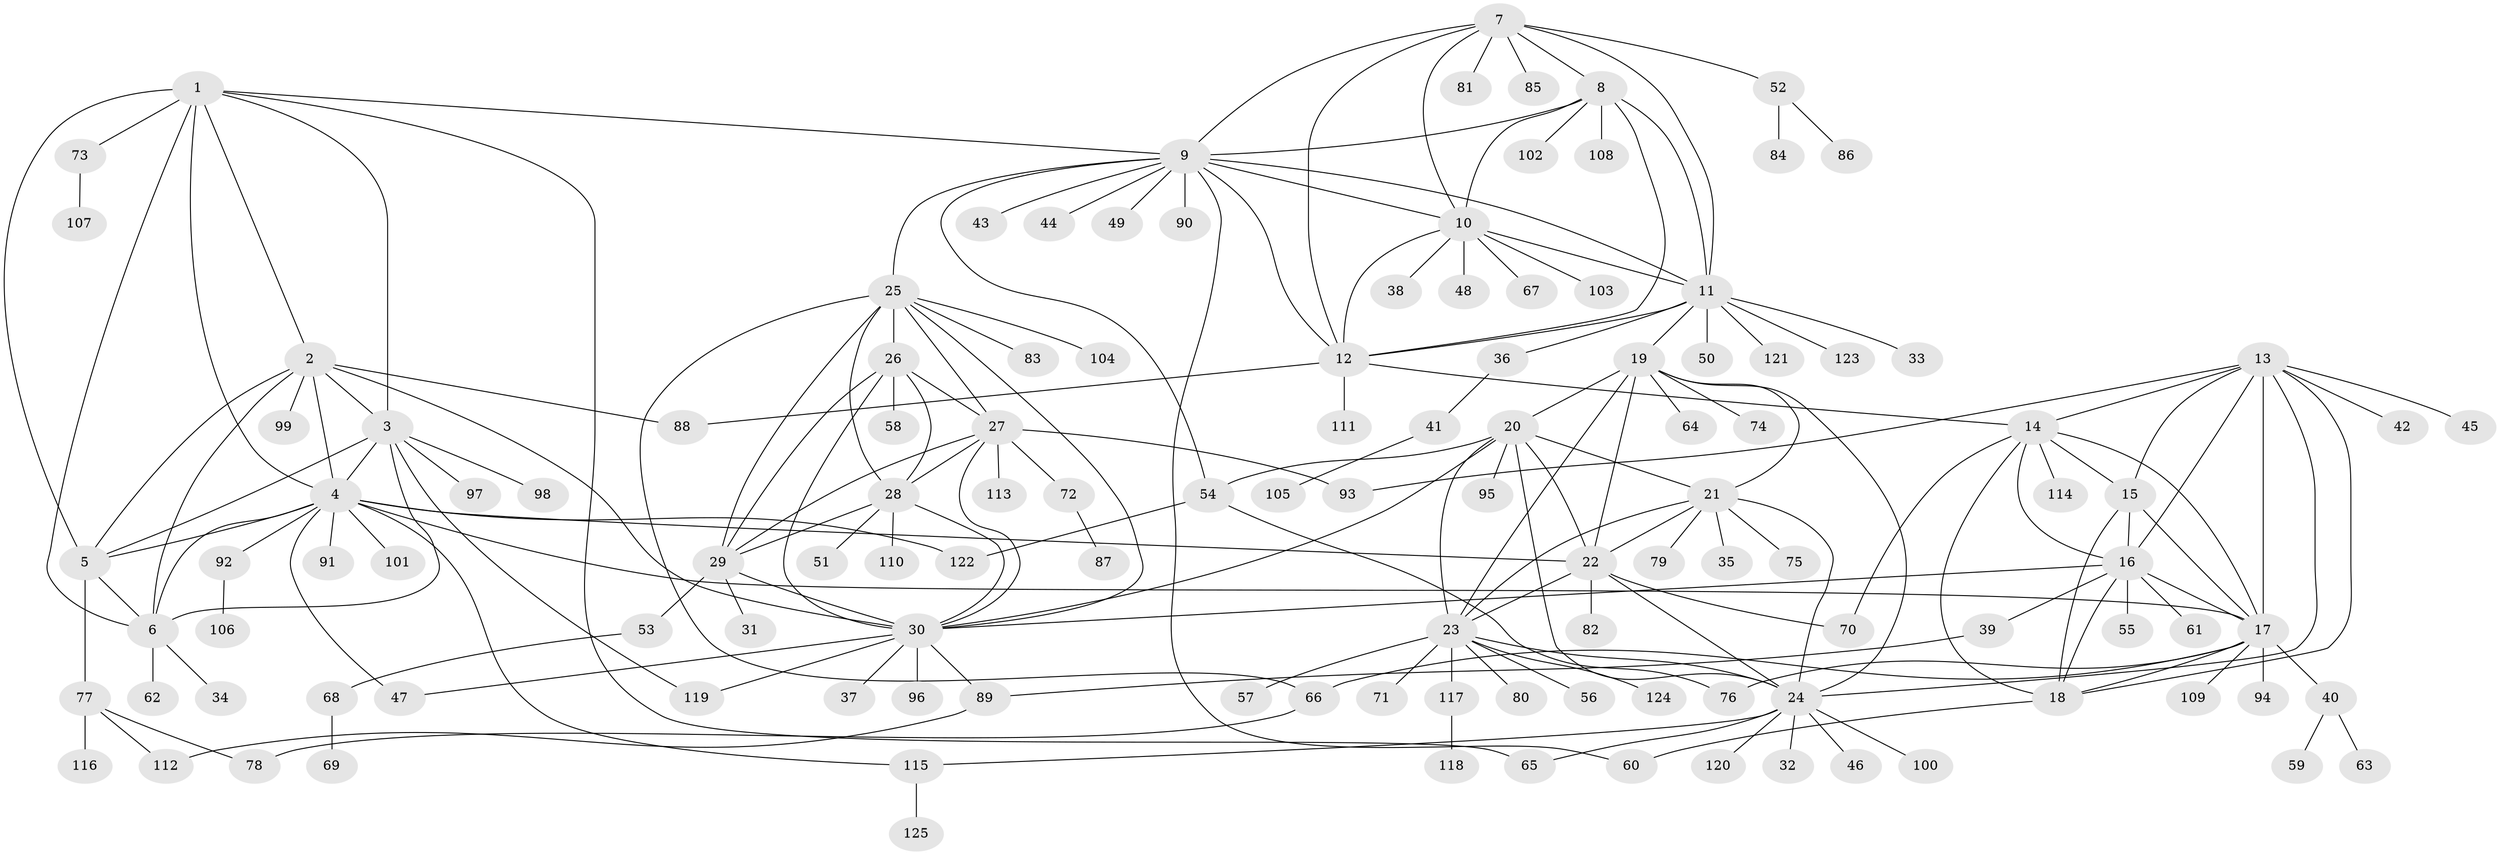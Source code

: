 // Generated by graph-tools (version 1.1) at 2025/37/03/09/25 02:37:46]
// undirected, 125 vertices, 195 edges
graph export_dot {
graph [start="1"]
  node [color=gray90,style=filled];
  1;
  2;
  3;
  4;
  5;
  6;
  7;
  8;
  9;
  10;
  11;
  12;
  13;
  14;
  15;
  16;
  17;
  18;
  19;
  20;
  21;
  22;
  23;
  24;
  25;
  26;
  27;
  28;
  29;
  30;
  31;
  32;
  33;
  34;
  35;
  36;
  37;
  38;
  39;
  40;
  41;
  42;
  43;
  44;
  45;
  46;
  47;
  48;
  49;
  50;
  51;
  52;
  53;
  54;
  55;
  56;
  57;
  58;
  59;
  60;
  61;
  62;
  63;
  64;
  65;
  66;
  67;
  68;
  69;
  70;
  71;
  72;
  73;
  74;
  75;
  76;
  77;
  78;
  79;
  80;
  81;
  82;
  83;
  84;
  85;
  86;
  87;
  88;
  89;
  90;
  91;
  92;
  93;
  94;
  95;
  96;
  97;
  98;
  99;
  100;
  101;
  102;
  103;
  104;
  105;
  106;
  107;
  108;
  109;
  110;
  111;
  112;
  113;
  114;
  115;
  116;
  117;
  118;
  119;
  120;
  121;
  122;
  123;
  124;
  125;
  1 -- 2;
  1 -- 3;
  1 -- 4;
  1 -- 5;
  1 -- 6;
  1 -- 9;
  1 -- 65;
  1 -- 73;
  2 -- 3;
  2 -- 4;
  2 -- 5;
  2 -- 6;
  2 -- 30;
  2 -- 88;
  2 -- 99;
  3 -- 4;
  3 -- 5;
  3 -- 6;
  3 -- 97;
  3 -- 98;
  3 -- 119;
  4 -- 5;
  4 -- 6;
  4 -- 17;
  4 -- 22;
  4 -- 47;
  4 -- 91;
  4 -- 92;
  4 -- 101;
  4 -- 115;
  4 -- 122;
  5 -- 6;
  5 -- 77;
  6 -- 34;
  6 -- 62;
  7 -- 8;
  7 -- 9;
  7 -- 10;
  7 -- 11;
  7 -- 12;
  7 -- 52;
  7 -- 81;
  7 -- 85;
  8 -- 9;
  8 -- 10;
  8 -- 11;
  8 -- 12;
  8 -- 102;
  8 -- 108;
  9 -- 10;
  9 -- 11;
  9 -- 12;
  9 -- 25;
  9 -- 43;
  9 -- 44;
  9 -- 49;
  9 -- 54;
  9 -- 60;
  9 -- 90;
  10 -- 11;
  10 -- 12;
  10 -- 38;
  10 -- 48;
  10 -- 67;
  10 -- 103;
  11 -- 12;
  11 -- 19;
  11 -- 33;
  11 -- 36;
  11 -- 50;
  11 -- 121;
  11 -- 123;
  12 -- 14;
  12 -- 88;
  12 -- 111;
  13 -- 14;
  13 -- 15;
  13 -- 16;
  13 -- 17;
  13 -- 18;
  13 -- 24;
  13 -- 42;
  13 -- 45;
  13 -- 93;
  14 -- 15;
  14 -- 16;
  14 -- 17;
  14 -- 18;
  14 -- 70;
  14 -- 114;
  15 -- 16;
  15 -- 17;
  15 -- 18;
  16 -- 17;
  16 -- 18;
  16 -- 30;
  16 -- 39;
  16 -- 55;
  16 -- 61;
  17 -- 18;
  17 -- 40;
  17 -- 66;
  17 -- 76;
  17 -- 94;
  17 -- 109;
  18 -- 60;
  19 -- 20;
  19 -- 21;
  19 -- 22;
  19 -- 23;
  19 -- 24;
  19 -- 64;
  19 -- 74;
  20 -- 21;
  20 -- 22;
  20 -- 23;
  20 -- 24;
  20 -- 30;
  20 -- 54;
  20 -- 95;
  21 -- 22;
  21 -- 23;
  21 -- 24;
  21 -- 35;
  21 -- 75;
  21 -- 79;
  22 -- 23;
  22 -- 24;
  22 -- 70;
  22 -- 82;
  23 -- 24;
  23 -- 56;
  23 -- 57;
  23 -- 71;
  23 -- 80;
  23 -- 117;
  23 -- 124;
  24 -- 32;
  24 -- 46;
  24 -- 65;
  24 -- 100;
  24 -- 115;
  24 -- 120;
  25 -- 26;
  25 -- 27;
  25 -- 28;
  25 -- 29;
  25 -- 30;
  25 -- 66;
  25 -- 83;
  25 -- 104;
  26 -- 27;
  26 -- 28;
  26 -- 29;
  26 -- 30;
  26 -- 58;
  27 -- 28;
  27 -- 29;
  27 -- 30;
  27 -- 72;
  27 -- 93;
  27 -- 113;
  28 -- 29;
  28 -- 30;
  28 -- 51;
  28 -- 110;
  29 -- 30;
  29 -- 31;
  29 -- 53;
  30 -- 37;
  30 -- 47;
  30 -- 89;
  30 -- 96;
  30 -- 119;
  36 -- 41;
  39 -- 89;
  40 -- 59;
  40 -- 63;
  41 -- 105;
  52 -- 84;
  52 -- 86;
  53 -- 68;
  54 -- 76;
  54 -- 122;
  66 -- 78;
  68 -- 69;
  72 -- 87;
  73 -- 107;
  77 -- 78;
  77 -- 112;
  77 -- 116;
  89 -- 112;
  92 -- 106;
  115 -- 125;
  117 -- 118;
}
